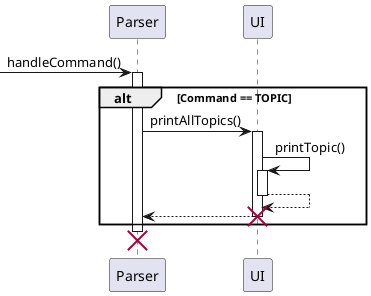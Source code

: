 @startuml
'https://plantuml.com/sequence-diagram

[->Parser: handleCommand()
activate Parser
alt Command == TOPIC
Parser -> UI: printAllTopics()
activate UI
UI -> UI: printTopic()
activate UI
UI --> UI
deactivate UI
UI --> Parser
deactivate UI
destroy UI
end
deactivate Parser
destroy Parser

@enduml